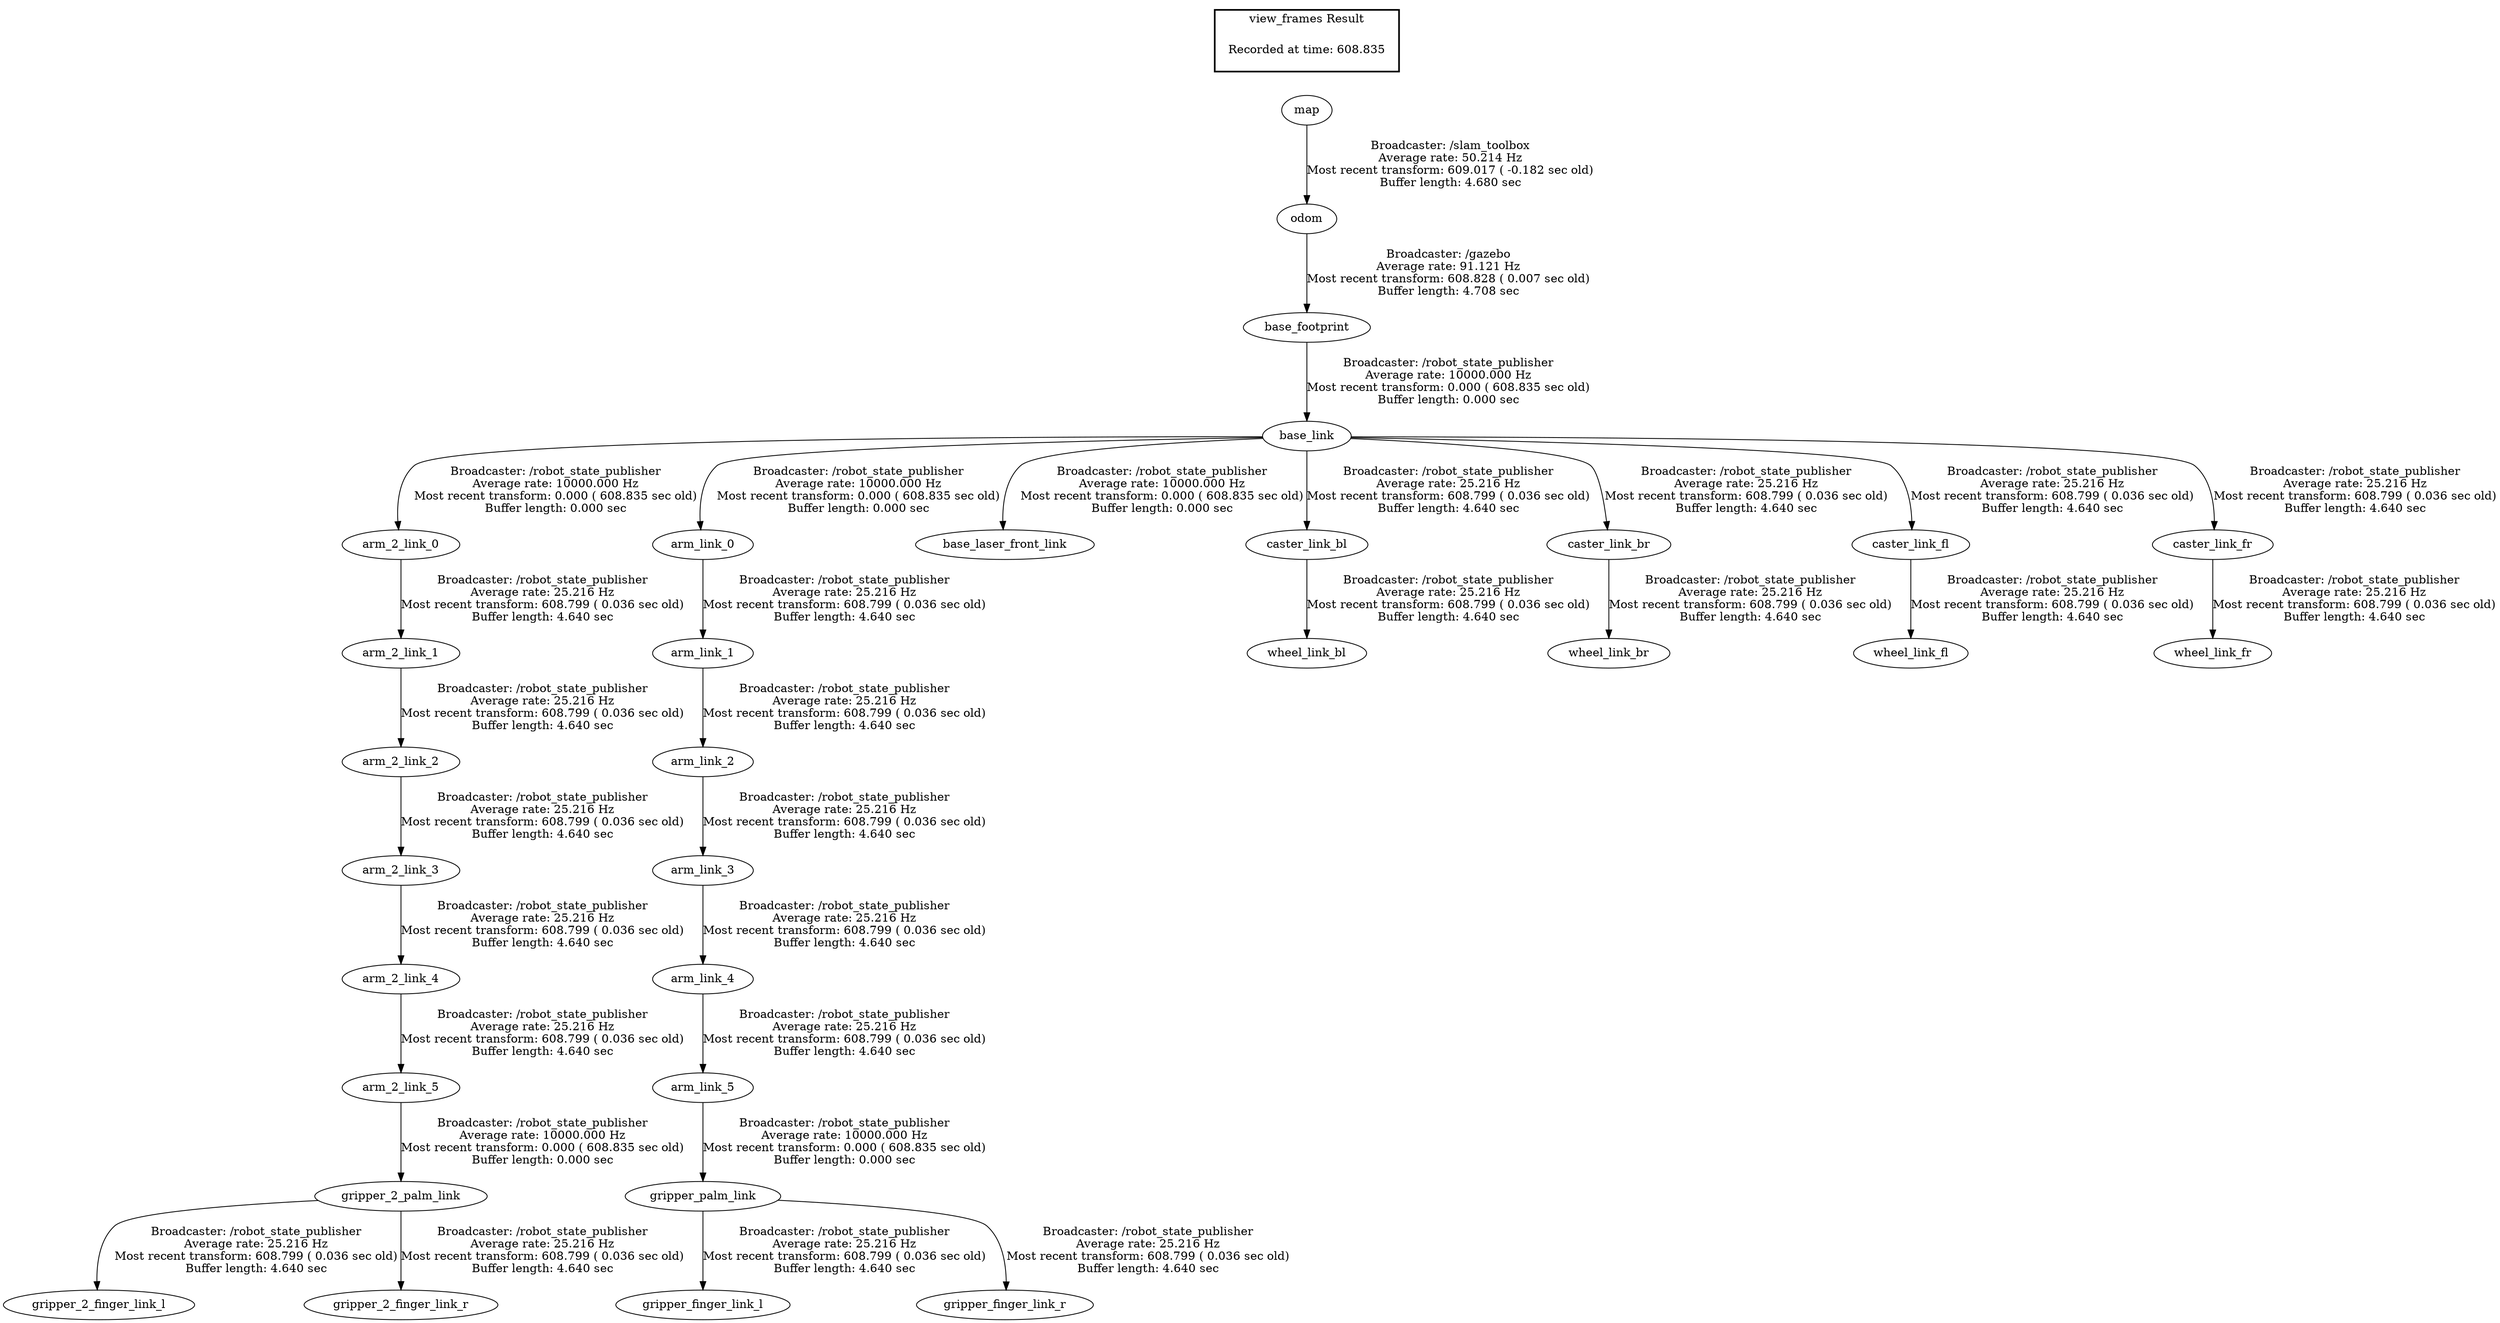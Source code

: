 digraph G {
"odom" -> "base_footprint"[label="Broadcaster: /gazebo\nAverage rate: 91.121 Hz\nMost recent transform: 608.828 ( 0.007 sec old)\nBuffer length: 4.708 sec\n"];
"map" -> "odom"[label="Broadcaster: /slam_toolbox\nAverage rate: 50.214 Hz\nMost recent transform: 609.017 ( -0.182 sec old)\nBuffer length: 4.680 sec\n"];
"base_link" -> "arm_2_link_0"[label="Broadcaster: /robot_state_publisher\nAverage rate: 10000.000 Hz\nMost recent transform: 0.000 ( 608.835 sec old)\nBuffer length: 0.000 sec\n"];
"base_footprint" -> "base_link"[label="Broadcaster: /robot_state_publisher\nAverage rate: 10000.000 Hz\nMost recent transform: 0.000 ( 608.835 sec old)\nBuffer length: 0.000 sec\n"];
"base_link" -> "arm_link_0"[label="Broadcaster: /robot_state_publisher\nAverage rate: 10000.000 Hz\nMost recent transform: 0.000 ( 608.835 sec old)\nBuffer length: 0.000 sec\n"];
"base_link" -> "base_laser_front_link"[label="Broadcaster: /robot_state_publisher\nAverage rate: 10000.000 Hz\nMost recent transform: 0.000 ( 608.835 sec old)\nBuffer length: 0.000 sec\n"];
"arm_2_link_5" -> "gripper_2_palm_link"[label="Broadcaster: /robot_state_publisher\nAverage rate: 10000.000 Hz\nMost recent transform: 0.000 ( 608.835 sec old)\nBuffer length: 0.000 sec\n"];
"arm_2_link_4" -> "arm_2_link_5"[label="Broadcaster: /robot_state_publisher\nAverage rate: 25.216 Hz\nMost recent transform: 608.799 ( 0.036 sec old)\nBuffer length: 4.640 sec\n"];
"arm_link_5" -> "gripper_palm_link"[label="Broadcaster: /robot_state_publisher\nAverage rate: 10000.000 Hz\nMost recent transform: 0.000 ( 608.835 sec old)\nBuffer length: 0.000 sec\n"];
"arm_link_4" -> "arm_link_5"[label="Broadcaster: /robot_state_publisher\nAverage rate: 25.216 Hz\nMost recent transform: 608.799 ( 0.036 sec old)\nBuffer length: 4.640 sec\n"];
"arm_2_link_0" -> "arm_2_link_1"[label="Broadcaster: /robot_state_publisher\nAverage rate: 25.216 Hz\nMost recent transform: 608.799 ( 0.036 sec old)\nBuffer length: 4.640 sec\n"];
"arm_2_link_1" -> "arm_2_link_2"[label="Broadcaster: /robot_state_publisher\nAverage rate: 25.216 Hz\nMost recent transform: 608.799 ( 0.036 sec old)\nBuffer length: 4.640 sec\n"];
"arm_2_link_2" -> "arm_2_link_3"[label="Broadcaster: /robot_state_publisher\nAverage rate: 25.216 Hz\nMost recent transform: 608.799 ( 0.036 sec old)\nBuffer length: 4.640 sec\n"];
"arm_2_link_3" -> "arm_2_link_4"[label="Broadcaster: /robot_state_publisher\nAverage rate: 25.216 Hz\nMost recent transform: 608.799 ( 0.036 sec old)\nBuffer length: 4.640 sec\n"];
"arm_link_0" -> "arm_link_1"[label="Broadcaster: /robot_state_publisher\nAverage rate: 25.216 Hz\nMost recent transform: 608.799 ( 0.036 sec old)\nBuffer length: 4.640 sec\n"];
"arm_link_1" -> "arm_link_2"[label="Broadcaster: /robot_state_publisher\nAverage rate: 25.216 Hz\nMost recent transform: 608.799 ( 0.036 sec old)\nBuffer length: 4.640 sec\n"];
"arm_link_2" -> "arm_link_3"[label="Broadcaster: /robot_state_publisher\nAverage rate: 25.216 Hz\nMost recent transform: 608.799 ( 0.036 sec old)\nBuffer length: 4.640 sec\n"];
"arm_link_3" -> "arm_link_4"[label="Broadcaster: /robot_state_publisher\nAverage rate: 25.216 Hz\nMost recent transform: 608.799 ( 0.036 sec old)\nBuffer length: 4.640 sec\n"];
"base_link" -> "caster_link_bl"[label="Broadcaster: /robot_state_publisher\nAverage rate: 25.216 Hz\nMost recent transform: 608.799 ( 0.036 sec old)\nBuffer length: 4.640 sec\n"];
"base_link" -> "caster_link_br"[label="Broadcaster: /robot_state_publisher\nAverage rate: 25.216 Hz\nMost recent transform: 608.799 ( 0.036 sec old)\nBuffer length: 4.640 sec\n"];
"base_link" -> "caster_link_fl"[label="Broadcaster: /robot_state_publisher\nAverage rate: 25.216 Hz\nMost recent transform: 608.799 ( 0.036 sec old)\nBuffer length: 4.640 sec\n"];
"base_link" -> "caster_link_fr"[label="Broadcaster: /robot_state_publisher\nAverage rate: 25.216 Hz\nMost recent transform: 608.799 ( 0.036 sec old)\nBuffer length: 4.640 sec\n"];
"gripper_2_palm_link" -> "gripper_2_finger_link_l"[label="Broadcaster: /robot_state_publisher\nAverage rate: 25.216 Hz\nMost recent transform: 608.799 ( 0.036 sec old)\nBuffer length: 4.640 sec\n"];
"gripper_2_palm_link" -> "gripper_2_finger_link_r"[label="Broadcaster: /robot_state_publisher\nAverage rate: 25.216 Hz\nMost recent transform: 608.799 ( 0.036 sec old)\nBuffer length: 4.640 sec\n"];
"gripper_palm_link" -> "gripper_finger_link_l"[label="Broadcaster: /robot_state_publisher\nAverage rate: 25.216 Hz\nMost recent transform: 608.799 ( 0.036 sec old)\nBuffer length: 4.640 sec\n"];
"gripper_palm_link" -> "gripper_finger_link_r"[label="Broadcaster: /robot_state_publisher\nAverage rate: 25.216 Hz\nMost recent transform: 608.799 ( 0.036 sec old)\nBuffer length: 4.640 sec\n"];
"caster_link_bl" -> "wheel_link_bl"[label="Broadcaster: /robot_state_publisher\nAverage rate: 25.216 Hz\nMost recent transform: 608.799 ( 0.036 sec old)\nBuffer length: 4.640 sec\n"];
"caster_link_br" -> "wheel_link_br"[label="Broadcaster: /robot_state_publisher\nAverage rate: 25.216 Hz\nMost recent transform: 608.799 ( 0.036 sec old)\nBuffer length: 4.640 sec\n"];
"caster_link_fl" -> "wheel_link_fl"[label="Broadcaster: /robot_state_publisher\nAverage rate: 25.216 Hz\nMost recent transform: 608.799 ( 0.036 sec old)\nBuffer length: 4.640 sec\n"];
"caster_link_fr" -> "wheel_link_fr"[label="Broadcaster: /robot_state_publisher\nAverage rate: 25.216 Hz\nMost recent transform: 608.799 ( 0.036 sec old)\nBuffer length: 4.640 sec\n"];
edge [style=invis];
 subgraph cluster_legend { style=bold; color=black; label ="view_frames Result";
"Recorded at time: 608.835"[ shape=plaintext ] ;
 }->"map";
}